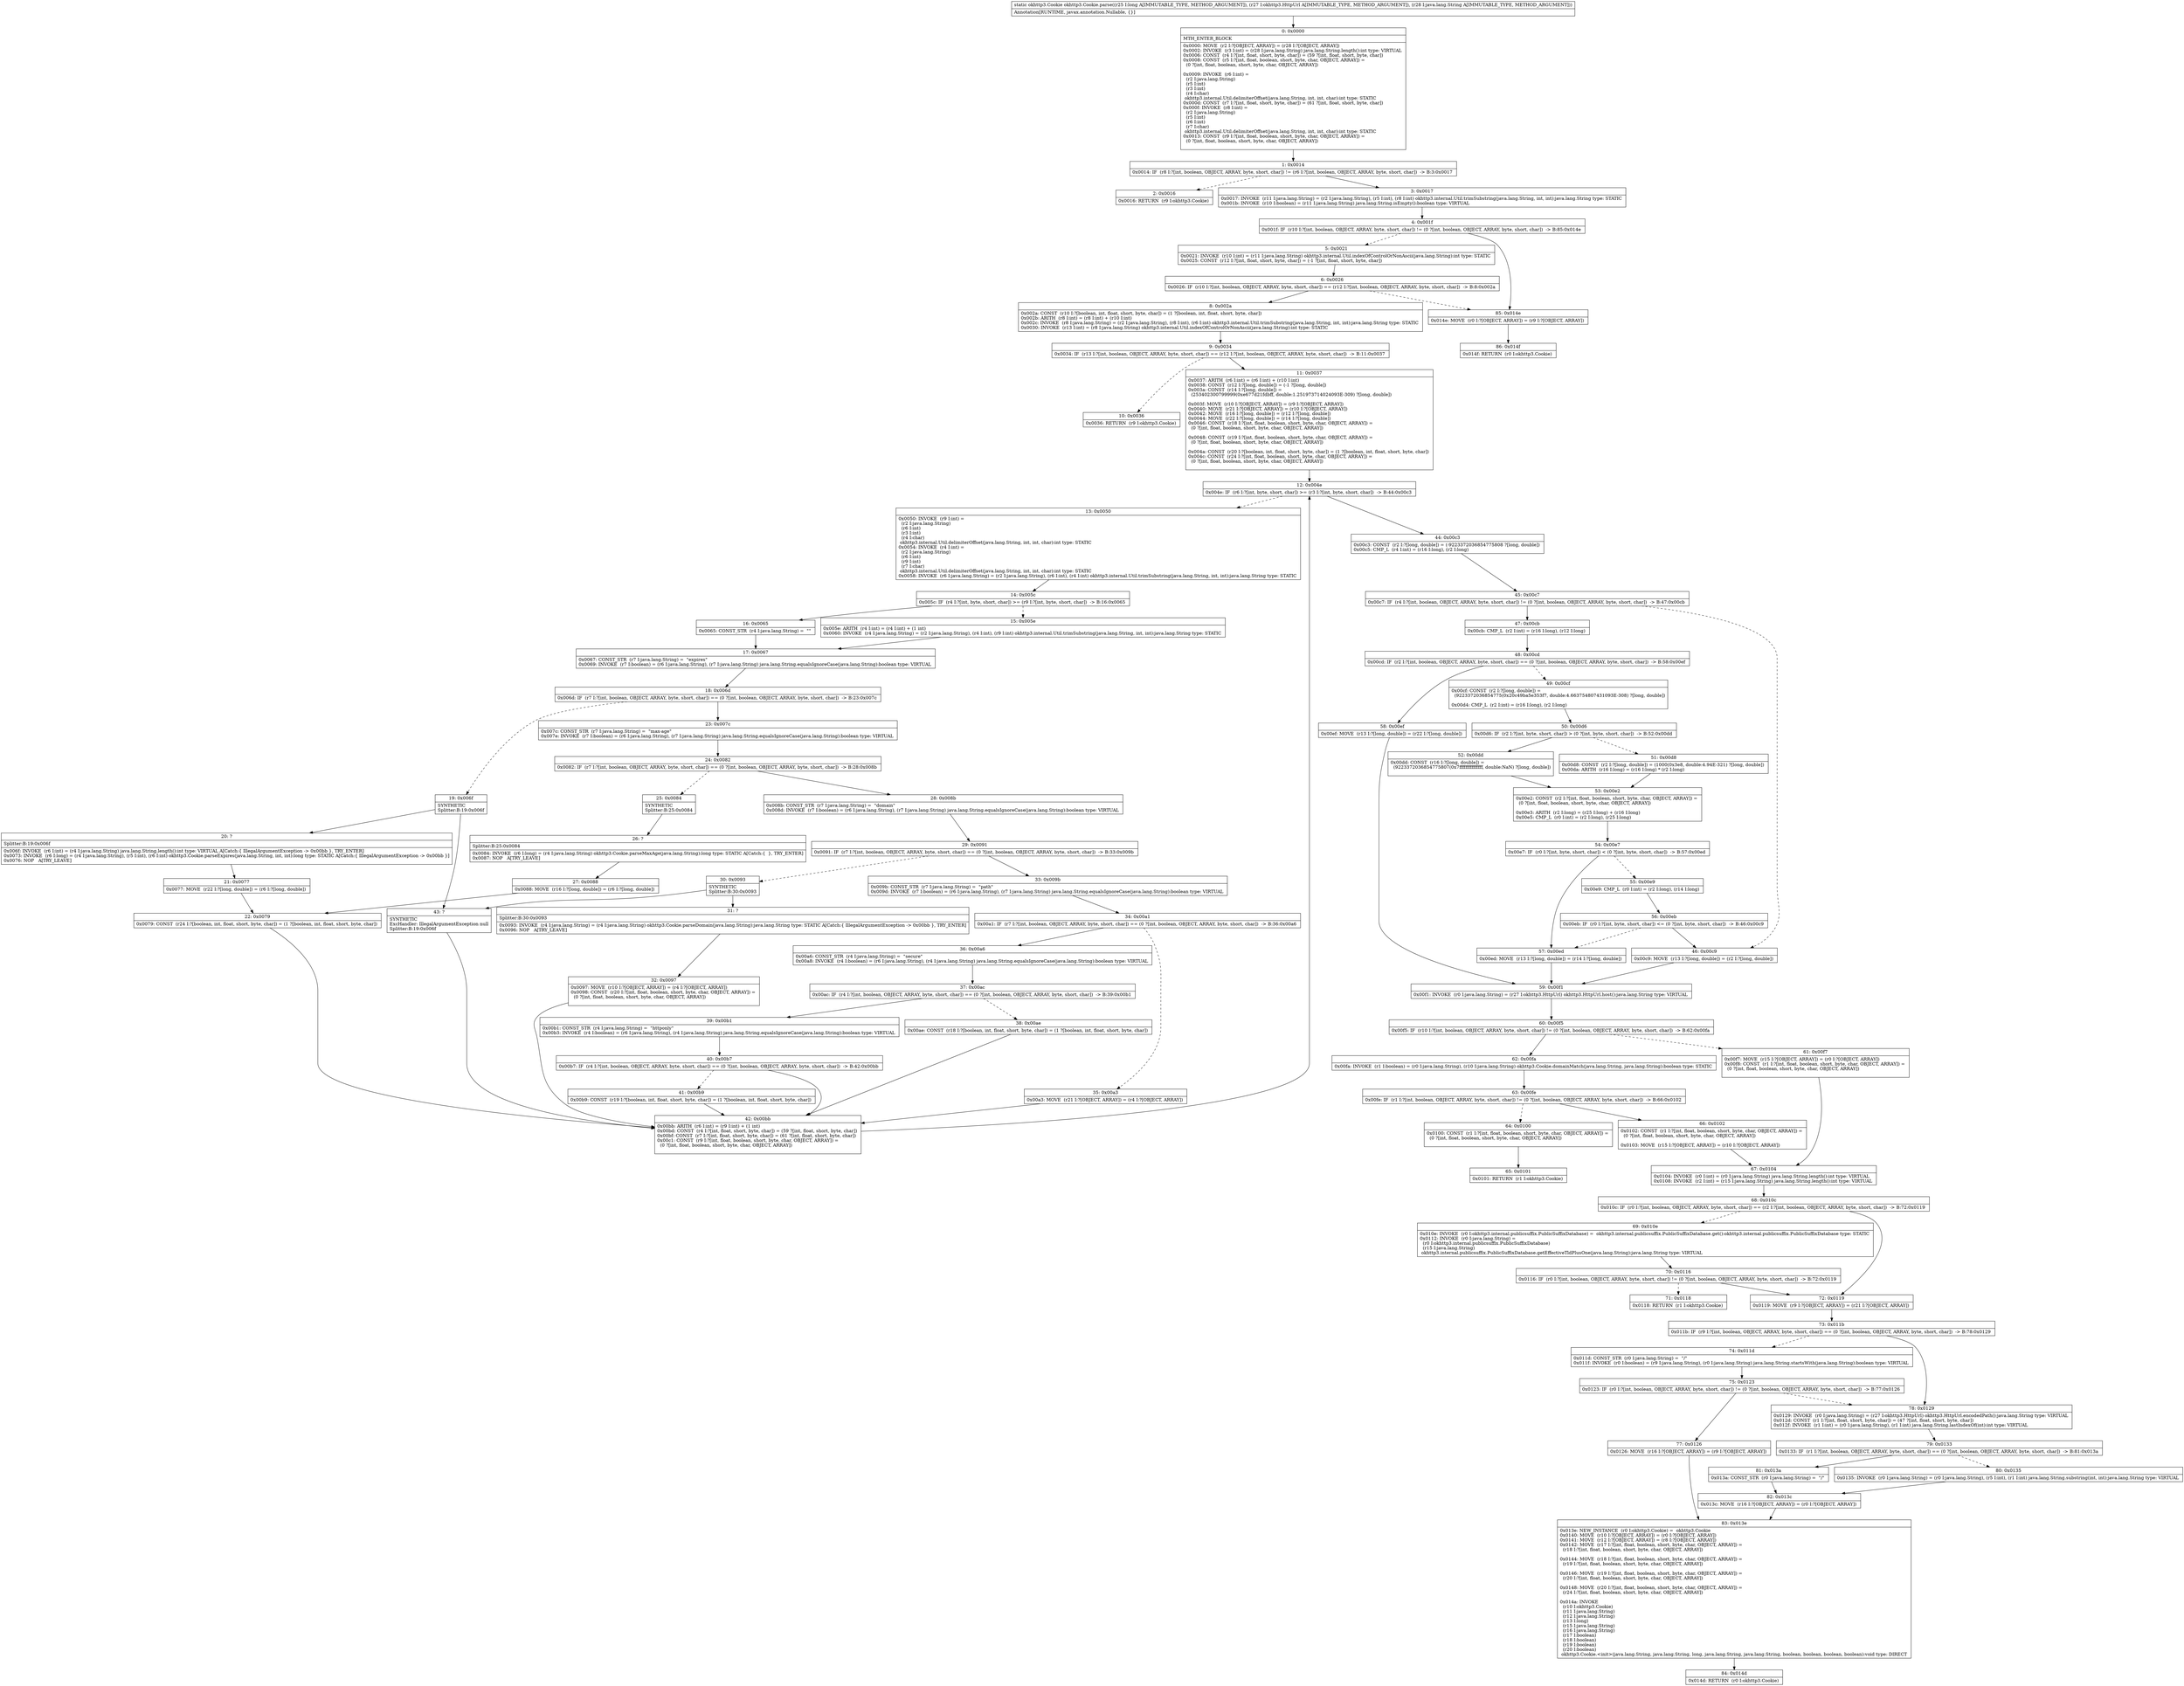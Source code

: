 digraph "CFG forokhttp3.Cookie.parse(JLokhttp3\/HttpUrl;Ljava\/lang\/String;)Lokhttp3\/Cookie;" {
Node_0 [shape=record,label="{0\:\ 0x0000|MTH_ENTER_BLOCK\l|0x0000: MOVE  (r2 I:?[OBJECT, ARRAY]) = (r28 I:?[OBJECT, ARRAY]) \l0x0002: INVOKE  (r3 I:int) = (r28 I:java.lang.String) java.lang.String.length():int type: VIRTUAL \l0x0006: CONST  (r4 I:?[int, float, short, byte, char]) = (59 ?[int, float, short, byte, char]) \l0x0008: CONST  (r5 I:?[int, float, boolean, short, byte, char, OBJECT, ARRAY]) = \l  (0 ?[int, float, boolean, short, byte, char, OBJECT, ARRAY])\l \l0x0009: INVOKE  (r6 I:int) = \l  (r2 I:java.lang.String)\l  (r5 I:int)\l  (r3 I:int)\l  (r4 I:char)\l okhttp3.internal.Util.delimiterOffset(java.lang.String, int, int, char):int type: STATIC \l0x000d: CONST  (r7 I:?[int, float, short, byte, char]) = (61 ?[int, float, short, byte, char]) \l0x000f: INVOKE  (r8 I:int) = \l  (r2 I:java.lang.String)\l  (r5 I:int)\l  (r6 I:int)\l  (r7 I:char)\l okhttp3.internal.Util.delimiterOffset(java.lang.String, int, int, char):int type: STATIC \l0x0013: CONST  (r9 I:?[int, float, boolean, short, byte, char, OBJECT, ARRAY]) = \l  (0 ?[int, float, boolean, short, byte, char, OBJECT, ARRAY])\l \l}"];
Node_1 [shape=record,label="{1\:\ 0x0014|0x0014: IF  (r8 I:?[int, boolean, OBJECT, ARRAY, byte, short, char]) != (r6 I:?[int, boolean, OBJECT, ARRAY, byte, short, char])  \-\> B:3:0x0017 \l}"];
Node_2 [shape=record,label="{2\:\ 0x0016|0x0016: RETURN  (r9 I:okhttp3.Cookie) \l}"];
Node_3 [shape=record,label="{3\:\ 0x0017|0x0017: INVOKE  (r11 I:java.lang.String) = (r2 I:java.lang.String), (r5 I:int), (r8 I:int) okhttp3.internal.Util.trimSubstring(java.lang.String, int, int):java.lang.String type: STATIC \l0x001b: INVOKE  (r10 I:boolean) = (r11 I:java.lang.String) java.lang.String.isEmpty():boolean type: VIRTUAL \l}"];
Node_4 [shape=record,label="{4\:\ 0x001f|0x001f: IF  (r10 I:?[int, boolean, OBJECT, ARRAY, byte, short, char]) != (0 ?[int, boolean, OBJECT, ARRAY, byte, short, char])  \-\> B:85:0x014e \l}"];
Node_5 [shape=record,label="{5\:\ 0x0021|0x0021: INVOKE  (r10 I:int) = (r11 I:java.lang.String) okhttp3.internal.Util.indexOfControlOrNonAscii(java.lang.String):int type: STATIC \l0x0025: CONST  (r12 I:?[int, float, short, byte, char]) = (\-1 ?[int, float, short, byte, char]) \l}"];
Node_6 [shape=record,label="{6\:\ 0x0026|0x0026: IF  (r10 I:?[int, boolean, OBJECT, ARRAY, byte, short, char]) == (r12 I:?[int, boolean, OBJECT, ARRAY, byte, short, char])  \-\> B:8:0x002a \l}"];
Node_8 [shape=record,label="{8\:\ 0x002a|0x002a: CONST  (r10 I:?[boolean, int, float, short, byte, char]) = (1 ?[boolean, int, float, short, byte, char]) \l0x002b: ARITH  (r8 I:int) = (r8 I:int) + (r10 I:int) \l0x002c: INVOKE  (r8 I:java.lang.String) = (r2 I:java.lang.String), (r8 I:int), (r6 I:int) okhttp3.internal.Util.trimSubstring(java.lang.String, int, int):java.lang.String type: STATIC \l0x0030: INVOKE  (r13 I:int) = (r8 I:java.lang.String) okhttp3.internal.Util.indexOfControlOrNonAscii(java.lang.String):int type: STATIC \l}"];
Node_9 [shape=record,label="{9\:\ 0x0034|0x0034: IF  (r13 I:?[int, boolean, OBJECT, ARRAY, byte, short, char]) == (r12 I:?[int, boolean, OBJECT, ARRAY, byte, short, char])  \-\> B:11:0x0037 \l}"];
Node_10 [shape=record,label="{10\:\ 0x0036|0x0036: RETURN  (r9 I:okhttp3.Cookie) \l}"];
Node_11 [shape=record,label="{11\:\ 0x0037|0x0037: ARITH  (r6 I:int) = (r6 I:int) + (r10 I:int) \l0x0038: CONST  (r12 I:?[long, double]) = (\-1 ?[long, double]) \l0x003a: CONST  (r14 I:?[long, double]) = \l  (253402300799999(0xe677d21fdbff, double:1.251973714024093E\-309) ?[long, double])\l \l0x003f: MOVE  (r10 I:?[OBJECT, ARRAY]) = (r9 I:?[OBJECT, ARRAY]) \l0x0040: MOVE  (r21 I:?[OBJECT, ARRAY]) = (r10 I:?[OBJECT, ARRAY]) \l0x0042: MOVE  (r16 I:?[long, double]) = (r12 I:?[long, double]) \l0x0044: MOVE  (r22 I:?[long, double]) = (r14 I:?[long, double]) \l0x0046: CONST  (r18 I:?[int, float, boolean, short, byte, char, OBJECT, ARRAY]) = \l  (0 ?[int, float, boolean, short, byte, char, OBJECT, ARRAY])\l \l0x0048: CONST  (r19 I:?[int, float, boolean, short, byte, char, OBJECT, ARRAY]) = \l  (0 ?[int, float, boolean, short, byte, char, OBJECT, ARRAY])\l \l0x004a: CONST  (r20 I:?[boolean, int, float, short, byte, char]) = (1 ?[boolean, int, float, short, byte, char]) \l0x004c: CONST  (r24 I:?[int, float, boolean, short, byte, char, OBJECT, ARRAY]) = \l  (0 ?[int, float, boolean, short, byte, char, OBJECT, ARRAY])\l \l}"];
Node_12 [shape=record,label="{12\:\ 0x004e|0x004e: IF  (r6 I:?[int, byte, short, char]) \>= (r3 I:?[int, byte, short, char])  \-\> B:44:0x00c3 \l}"];
Node_13 [shape=record,label="{13\:\ 0x0050|0x0050: INVOKE  (r9 I:int) = \l  (r2 I:java.lang.String)\l  (r6 I:int)\l  (r3 I:int)\l  (r4 I:char)\l okhttp3.internal.Util.delimiterOffset(java.lang.String, int, int, char):int type: STATIC \l0x0054: INVOKE  (r4 I:int) = \l  (r2 I:java.lang.String)\l  (r6 I:int)\l  (r9 I:int)\l  (r7 I:char)\l okhttp3.internal.Util.delimiterOffset(java.lang.String, int, int, char):int type: STATIC \l0x0058: INVOKE  (r6 I:java.lang.String) = (r2 I:java.lang.String), (r6 I:int), (r4 I:int) okhttp3.internal.Util.trimSubstring(java.lang.String, int, int):java.lang.String type: STATIC \l}"];
Node_14 [shape=record,label="{14\:\ 0x005c|0x005c: IF  (r4 I:?[int, byte, short, char]) \>= (r9 I:?[int, byte, short, char])  \-\> B:16:0x0065 \l}"];
Node_15 [shape=record,label="{15\:\ 0x005e|0x005e: ARITH  (r4 I:int) = (r4 I:int) + (1 int) \l0x0060: INVOKE  (r4 I:java.lang.String) = (r2 I:java.lang.String), (r4 I:int), (r9 I:int) okhttp3.internal.Util.trimSubstring(java.lang.String, int, int):java.lang.String type: STATIC \l}"];
Node_16 [shape=record,label="{16\:\ 0x0065|0x0065: CONST_STR  (r4 I:java.lang.String) =  \"\" \l}"];
Node_17 [shape=record,label="{17\:\ 0x0067|0x0067: CONST_STR  (r7 I:java.lang.String) =  \"expires\" \l0x0069: INVOKE  (r7 I:boolean) = (r6 I:java.lang.String), (r7 I:java.lang.String) java.lang.String.equalsIgnoreCase(java.lang.String):boolean type: VIRTUAL \l}"];
Node_18 [shape=record,label="{18\:\ 0x006d|0x006d: IF  (r7 I:?[int, boolean, OBJECT, ARRAY, byte, short, char]) == (0 ?[int, boolean, OBJECT, ARRAY, byte, short, char])  \-\> B:23:0x007c \l}"];
Node_19 [shape=record,label="{19\:\ 0x006f|SYNTHETIC\lSplitter:B:19:0x006f\l}"];
Node_20 [shape=record,label="{20\:\ ?|Splitter:B:19:0x006f\l|0x006f: INVOKE  (r6 I:int) = (r4 I:java.lang.String) java.lang.String.length():int type: VIRTUAL A[Catch:\{ IllegalArgumentException \-\> 0x00bb \}, TRY_ENTER]\l0x0073: INVOKE  (r6 I:long) = (r4 I:java.lang.String), (r5 I:int), (r6 I:int) okhttp3.Cookie.parseExpires(java.lang.String, int, int):long type: STATIC A[Catch:\{ IllegalArgumentException \-\> 0x00bb \}]\l0x0076: NOP   A[TRY_LEAVE]\l}"];
Node_21 [shape=record,label="{21\:\ 0x0077|0x0077: MOVE  (r22 I:?[long, double]) = (r6 I:?[long, double]) \l}"];
Node_22 [shape=record,label="{22\:\ 0x0079|0x0079: CONST  (r24 I:?[boolean, int, float, short, byte, char]) = (1 ?[boolean, int, float, short, byte, char]) \l}"];
Node_23 [shape=record,label="{23\:\ 0x007c|0x007c: CONST_STR  (r7 I:java.lang.String) =  \"max\-age\" \l0x007e: INVOKE  (r7 I:boolean) = (r6 I:java.lang.String), (r7 I:java.lang.String) java.lang.String.equalsIgnoreCase(java.lang.String):boolean type: VIRTUAL \l}"];
Node_24 [shape=record,label="{24\:\ 0x0082|0x0082: IF  (r7 I:?[int, boolean, OBJECT, ARRAY, byte, short, char]) == (0 ?[int, boolean, OBJECT, ARRAY, byte, short, char])  \-\> B:28:0x008b \l}"];
Node_25 [shape=record,label="{25\:\ 0x0084|SYNTHETIC\lSplitter:B:25:0x0084\l}"];
Node_26 [shape=record,label="{26\:\ ?|Splitter:B:25:0x0084\l|0x0084: INVOKE  (r6 I:long) = (r4 I:java.lang.String) okhttp3.Cookie.parseMaxAge(java.lang.String):long type: STATIC A[Catch:\{  \}, TRY_ENTER]\l0x0087: NOP   A[TRY_LEAVE]\l}"];
Node_27 [shape=record,label="{27\:\ 0x0088|0x0088: MOVE  (r16 I:?[long, double]) = (r6 I:?[long, double]) \l}"];
Node_28 [shape=record,label="{28\:\ 0x008b|0x008b: CONST_STR  (r7 I:java.lang.String) =  \"domain\" \l0x008d: INVOKE  (r7 I:boolean) = (r6 I:java.lang.String), (r7 I:java.lang.String) java.lang.String.equalsIgnoreCase(java.lang.String):boolean type: VIRTUAL \l}"];
Node_29 [shape=record,label="{29\:\ 0x0091|0x0091: IF  (r7 I:?[int, boolean, OBJECT, ARRAY, byte, short, char]) == (0 ?[int, boolean, OBJECT, ARRAY, byte, short, char])  \-\> B:33:0x009b \l}"];
Node_30 [shape=record,label="{30\:\ 0x0093|SYNTHETIC\lSplitter:B:30:0x0093\l}"];
Node_31 [shape=record,label="{31\:\ ?|Splitter:B:30:0x0093\l|0x0093: INVOKE  (r4 I:java.lang.String) = (r4 I:java.lang.String) okhttp3.Cookie.parseDomain(java.lang.String):java.lang.String type: STATIC A[Catch:\{ IllegalArgumentException \-\> 0x00bb \}, TRY_ENTER]\l0x0096: NOP   A[TRY_LEAVE]\l}"];
Node_32 [shape=record,label="{32\:\ 0x0097|0x0097: MOVE  (r10 I:?[OBJECT, ARRAY]) = (r4 I:?[OBJECT, ARRAY]) \l0x0098: CONST  (r20 I:?[int, float, boolean, short, byte, char, OBJECT, ARRAY]) = \l  (0 ?[int, float, boolean, short, byte, char, OBJECT, ARRAY])\l \l}"];
Node_33 [shape=record,label="{33\:\ 0x009b|0x009b: CONST_STR  (r7 I:java.lang.String) =  \"path\" \l0x009d: INVOKE  (r7 I:boolean) = (r6 I:java.lang.String), (r7 I:java.lang.String) java.lang.String.equalsIgnoreCase(java.lang.String):boolean type: VIRTUAL \l}"];
Node_34 [shape=record,label="{34\:\ 0x00a1|0x00a1: IF  (r7 I:?[int, boolean, OBJECT, ARRAY, byte, short, char]) == (0 ?[int, boolean, OBJECT, ARRAY, byte, short, char])  \-\> B:36:0x00a6 \l}"];
Node_35 [shape=record,label="{35\:\ 0x00a3|0x00a3: MOVE  (r21 I:?[OBJECT, ARRAY]) = (r4 I:?[OBJECT, ARRAY]) \l}"];
Node_36 [shape=record,label="{36\:\ 0x00a6|0x00a6: CONST_STR  (r4 I:java.lang.String) =  \"secure\" \l0x00a8: INVOKE  (r4 I:boolean) = (r6 I:java.lang.String), (r4 I:java.lang.String) java.lang.String.equalsIgnoreCase(java.lang.String):boolean type: VIRTUAL \l}"];
Node_37 [shape=record,label="{37\:\ 0x00ac|0x00ac: IF  (r4 I:?[int, boolean, OBJECT, ARRAY, byte, short, char]) == (0 ?[int, boolean, OBJECT, ARRAY, byte, short, char])  \-\> B:39:0x00b1 \l}"];
Node_38 [shape=record,label="{38\:\ 0x00ae|0x00ae: CONST  (r18 I:?[boolean, int, float, short, byte, char]) = (1 ?[boolean, int, float, short, byte, char]) \l}"];
Node_39 [shape=record,label="{39\:\ 0x00b1|0x00b1: CONST_STR  (r4 I:java.lang.String) =  \"httponly\" \l0x00b3: INVOKE  (r4 I:boolean) = (r6 I:java.lang.String), (r4 I:java.lang.String) java.lang.String.equalsIgnoreCase(java.lang.String):boolean type: VIRTUAL \l}"];
Node_40 [shape=record,label="{40\:\ 0x00b7|0x00b7: IF  (r4 I:?[int, boolean, OBJECT, ARRAY, byte, short, char]) == (0 ?[int, boolean, OBJECT, ARRAY, byte, short, char])  \-\> B:42:0x00bb \l}"];
Node_41 [shape=record,label="{41\:\ 0x00b9|0x00b9: CONST  (r19 I:?[boolean, int, float, short, byte, char]) = (1 ?[boolean, int, float, short, byte, char]) \l}"];
Node_42 [shape=record,label="{42\:\ 0x00bb|0x00bb: ARITH  (r6 I:int) = (r9 I:int) + (1 int) \l0x00bd: CONST  (r4 I:?[int, float, short, byte, char]) = (59 ?[int, float, short, byte, char]) \l0x00bf: CONST  (r7 I:?[int, float, short, byte, char]) = (61 ?[int, float, short, byte, char]) \l0x00c1: CONST  (r9 I:?[int, float, boolean, short, byte, char, OBJECT, ARRAY]) = \l  (0 ?[int, float, boolean, short, byte, char, OBJECT, ARRAY])\l \l}"];
Node_43 [shape=record,label="{43\:\ ?|SYNTHETIC\lExcHandler: IllegalArgumentException null\lSplitter:B:19:0x006f\l}"];
Node_44 [shape=record,label="{44\:\ 0x00c3|0x00c3: CONST  (r2 I:?[long, double]) = (\-9223372036854775808 ?[long, double]) \l0x00c5: CMP_L  (r4 I:int) = (r16 I:long), (r2 I:long) \l}"];
Node_45 [shape=record,label="{45\:\ 0x00c7|0x00c7: IF  (r4 I:?[int, boolean, OBJECT, ARRAY, byte, short, char]) != (0 ?[int, boolean, OBJECT, ARRAY, byte, short, char])  \-\> B:47:0x00cb \l}"];
Node_46 [shape=record,label="{46\:\ 0x00c9|0x00c9: MOVE  (r13 I:?[long, double]) = (r2 I:?[long, double]) \l}"];
Node_47 [shape=record,label="{47\:\ 0x00cb|0x00cb: CMP_L  (r2 I:int) = (r16 I:long), (r12 I:long) \l}"];
Node_48 [shape=record,label="{48\:\ 0x00cd|0x00cd: IF  (r2 I:?[int, boolean, OBJECT, ARRAY, byte, short, char]) == (0 ?[int, boolean, OBJECT, ARRAY, byte, short, char])  \-\> B:58:0x00ef \l}"];
Node_49 [shape=record,label="{49\:\ 0x00cf|0x00cf: CONST  (r2 I:?[long, double]) = \l  (9223372036854775(0x20c49ba5e353f7, double:4.663754807431093E\-308) ?[long, double])\l \l0x00d4: CMP_L  (r2 I:int) = (r16 I:long), (r2 I:long) \l}"];
Node_50 [shape=record,label="{50\:\ 0x00d6|0x00d6: IF  (r2 I:?[int, byte, short, char]) \> (0 ?[int, byte, short, char])  \-\> B:52:0x00dd \l}"];
Node_51 [shape=record,label="{51\:\ 0x00d8|0x00d8: CONST  (r2 I:?[long, double]) = (1000(0x3e8, double:4.94E\-321) ?[long, double]) \l0x00da: ARITH  (r16 I:long) = (r16 I:long) * (r2 I:long) \l}"];
Node_52 [shape=record,label="{52\:\ 0x00dd|0x00dd: CONST  (r16 I:?[long, double]) = \l  (9223372036854775807(0x7fffffffffffffff, double:NaN) ?[long, double])\l \l}"];
Node_53 [shape=record,label="{53\:\ 0x00e2|0x00e2: CONST  (r2 I:?[int, float, boolean, short, byte, char, OBJECT, ARRAY]) = \l  (0 ?[int, float, boolean, short, byte, char, OBJECT, ARRAY])\l \l0x00e3: ARITH  (r2 I:long) = (r25 I:long) + (r16 I:long) \l0x00e5: CMP_L  (r0 I:int) = (r2 I:long), (r25 I:long) \l}"];
Node_54 [shape=record,label="{54\:\ 0x00e7|0x00e7: IF  (r0 I:?[int, byte, short, char]) \< (0 ?[int, byte, short, char])  \-\> B:57:0x00ed \l}"];
Node_55 [shape=record,label="{55\:\ 0x00e9|0x00e9: CMP_L  (r0 I:int) = (r2 I:long), (r14 I:long) \l}"];
Node_56 [shape=record,label="{56\:\ 0x00eb|0x00eb: IF  (r0 I:?[int, byte, short, char]) \<= (0 ?[int, byte, short, char])  \-\> B:46:0x00c9 \l}"];
Node_57 [shape=record,label="{57\:\ 0x00ed|0x00ed: MOVE  (r13 I:?[long, double]) = (r14 I:?[long, double]) \l}"];
Node_58 [shape=record,label="{58\:\ 0x00ef|0x00ef: MOVE  (r13 I:?[long, double]) = (r22 I:?[long, double]) \l}"];
Node_59 [shape=record,label="{59\:\ 0x00f1|0x00f1: INVOKE  (r0 I:java.lang.String) = (r27 I:okhttp3.HttpUrl) okhttp3.HttpUrl.host():java.lang.String type: VIRTUAL \l}"];
Node_60 [shape=record,label="{60\:\ 0x00f5|0x00f5: IF  (r10 I:?[int, boolean, OBJECT, ARRAY, byte, short, char]) != (0 ?[int, boolean, OBJECT, ARRAY, byte, short, char])  \-\> B:62:0x00fa \l}"];
Node_61 [shape=record,label="{61\:\ 0x00f7|0x00f7: MOVE  (r15 I:?[OBJECT, ARRAY]) = (r0 I:?[OBJECT, ARRAY]) \l0x00f8: CONST  (r1 I:?[int, float, boolean, short, byte, char, OBJECT, ARRAY]) = \l  (0 ?[int, float, boolean, short, byte, char, OBJECT, ARRAY])\l \l}"];
Node_62 [shape=record,label="{62\:\ 0x00fa|0x00fa: INVOKE  (r1 I:boolean) = (r0 I:java.lang.String), (r10 I:java.lang.String) okhttp3.Cookie.domainMatch(java.lang.String, java.lang.String):boolean type: STATIC \l}"];
Node_63 [shape=record,label="{63\:\ 0x00fe|0x00fe: IF  (r1 I:?[int, boolean, OBJECT, ARRAY, byte, short, char]) != (0 ?[int, boolean, OBJECT, ARRAY, byte, short, char])  \-\> B:66:0x0102 \l}"];
Node_64 [shape=record,label="{64\:\ 0x0100|0x0100: CONST  (r1 I:?[int, float, boolean, short, byte, char, OBJECT, ARRAY]) = \l  (0 ?[int, float, boolean, short, byte, char, OBJECT, ARRAY])\l \l}"];
Node_65 [shape=record,label="{65\:\ 0x0101|0x0101: RETURN  (r1 I:okhttp3.Cookie) \l}"];
Node_66 [shape=record,label="{66\:\ 0x0102|0x0102: CONST  (r1 I:?[int, float, boolean, short, byte, char, OBJECT, ARRAY]) = \l  (0 ?[int, float, boolean, short, byte, char, OBJECT, ARRAY])\l \l0x0103: MOVE  (r15 I:?[OBJECT, ARRAY]) = (r10 I:?[OBJECT, ARRAY]) \l}"];
Node_67 [shape=record,label="{67\:\ 0x0104|0x0104: INVOKE  (r0 I:int) = (r0 I:java.lang.String) java.lang.String.length():int type: VIRTUAL \l0x0108: INVOKE  (r2 I:int) = (r15 I:java.lang.String) java.lang.String.length():int type: VIRTUAL \l}"];
Node_68 [shape=record,label="{68\:\ 0x010c|0x010c: IF  (r0 I:?[int, boolean, OBJECT, ARRAY, byte, short, char]) == (r2 I:?[int, boolean, OBJECT, ARRAY, byte, short, char])  \-\> B:72:0x0119 \l}"];
Node_69 [shape=record,label="{69\:\ 0x010e|0x010e: INVOKE  (r0 I:okhttp3.internal.publicsuffix.PublicSuffixDatabase) =  okhttp3.internal.publicsuffix.PublicSuffixDatabase.get():okhttp3.internal.publicsuffix.PublicSuffixDatabase type: STATIC \l0x0112: INVOKE  (r0 I:java.lang.String) = \l  (r0 I:okhttp3.internal.publicsuffix.PublicSuffixDatabase)\l  (r15 I:java.lang.String)\l okhttp3.internal.publicsuffix.PublicSuffixDatabase.getEffectiveTldPlusOne(java.lang.String):java.lang.String type: VIRTUAL \l}"];
Node_70 [shape=record,label="{70\:\ 0x0116|0x0116: IF  (r0 I:?[int, boolean, OBJECT, ARRAY, byte, short, char]) != (0 ?[int, boolean, OBJECT, ARRAY, byte, short, char])  \-\> B:72:0x0119 \l}"];
Node_71 [shape=record,label="{71\:\ 0x0118|0x0118: RETURN  (r1 I:okhttp3.Cookie) \l}"];
Node_72 [shape=record,label="{72\:\ 0x0119|0x0119: MOVE  (r9 I:?[OBJECT, ARRAY]) = (r21 I:?[OBJECT, ARRAY]) \l}"];
Node_73 [shape=record,label="{73\:\ 0x011b|0x011b: IF  (r9 I:?[int, boolean, OBJECT, ARRAY, byte, short, char]) == (0 ?[int, boolean, OBJECT, ARRAY, byte, short, char])  \-\> B:78:0x0129 \l}"];
Node_74 [shape=record,label="{74\:\ 0x011d|0x011d: CONST_STR  (r0 I:java.lang.String) =  \"\/\" \l0x011f: INVOKE  (r0 I:boolean) = (r9 I:java.lang.String), (r0 I:java.lang.String) java.lang.String.startsWith(java.lang.String):boolean type: VIRTUAL \l}"];
Node_75 [shape=record,label="{75\:\ 0x0123|0x0123: IF  (r0 I:?[int, boolean, OBJECT, ARRAY, byte, short, char]) != (0 ?[int, boolean, OBJECT, ARRAY, byte, short, char])  \-\> B:77:0x0126 \l}"];
Node_77 [shape=record,label="{77\:\ 0x0126|0x0126: MOVE  (r16 I:?[OBJECT, ARRAY]) = (r9 I:?[OBJECT, ARRAY]) \l}"];
Node_78 [shape=record,label="{78\:\ 0x0129|0x0129: INVOKE  (r0 I:java.lang.String) = (r27 I:okhttp3.HttpUrl) okhttp3.HttpUrl.encodedPath():java.lang.String type: VIRTUAL \l0x012d: CONST  (r1 I:?[int, float, short, byte, char]) = (47 ?[int, float, short, byte, char]) \l0x012f: INVOKE  (r1 I:int) = (r0 I:java.lang.String), (r1 I:int) java.lang.String.lastIndexOf(int):int type: VIRTUAL \l}"];
Node_79 [shape=record,label="{79\:\ 0x0133|0x0133: IF  (r1 I:?[int, boolean, OBJECT, ARRAY, byte, short, char]) == (0 ?[int, boolean, OBJECT, ARRAY, byte, short, char])  \-\> B:81:0x013a \l}"];
Node_80 [shape=record,label="{80\:\ 0x0135|0x0135: INVOKE  (r0 I:java.lang.String) = (r0 I:java.lang.String), (r5 I:int), (r1 I:int) java.lang.String.substring(int, int):java.lang.String type: VIRTUAL \l}"];
Node_81 [shape=record,label="{81\:\ 0x013a|0x013a: CONST_STR  (r0 I:java.lang.String) =  \"\/\" \l}"];
Node_82 [shape=record,label="{82\:\ 0x013c|0x013c: MOVE  (r16 I:?[OBJECT, ARRAY]) = (r0 I:?[OBJECT, ARRAY]) \l}"];
Node_83 [shape=record,label="{83\:\ 0x013e|0x013e: NEW_INSTANCE  (r0 I:okhttp3.Cookie) =  okhttp3.Cookie \l0x0140: MOVE  (r10 I:?[OBJECT, ARRAY]) = (r0 I:?[OBJECT, ARRAY]) \l0x0141: MOVE  (r12 I:?[OBJECT, ARRAY]) = (r8 I:?[OBJECT, ARRAY]) \l0x0142: MOVE  (r17 I:?[int, float, boolean, short, byte, char, OBJECT, ARRAY]) = \l  (r18 I:?[int, float, boolean, short, byte, char, OBJECT, ARRAY])\l \l0x0144: MOVE  (r18 I:?[int, float, boolean, short, byte, char, OBJECT, ARRAY]) = \l  (r19 I:?[int, float, boolean, short, byte, char, OBJECT, ARRAY])\l \l0x0146: MOVE  (r19 I:?[int, float, boolean, short, byte, char, OBJECT, ARRAY]) = \l  (r20 I:?[int, float, boolean, short, byte, char, OBJECT, ARRAY])\l \l0x0148: MOVE  (r20 I:?[int, float, boolean, short, byte, char, OBJECT, ARRAY]) = \l  (r24 I:?[int, float, boolean, short, byte, char, OBJECT, ARRAY])\l \l0x014a: INVOKE  \l  (r10 I:okhttp3.Cookie)\l  (r11 I:java.lang.String)\l  (r12 I:java.lang.String)\l  (r13 I:long)\l  (r15 I:java.lang.String)\l  (r16 I:java.lang.String)\l  (r17 I:boolean)\l  (r18 I:boolean)\l  (r19 I:boolean)\l  (r20 I:boolean)\l okhttp3.Cookie.\<init\>(java.lang.String, java.lang.String, long, java.lang.String, java.lang.String, boolean, boolean, boolean, boolean):void type: DIRECT \l}"];
Node_84 [shape=record,label="{84\:\ 0x014d|0x014d: RETURN  (r0 I:okhttp3.Cookie) \l}"];
Node_85 [shape=record,label="{85\:\ 0x014e|0x014e: MOVE  (r0 I:?[OBJECT, ARRAY]) = (r9 I:?[OBJECT, ARRAY]) \l}"];
Node_86 [shape=record,label="{86\:\ 0x014f|0x014f: RETURN  (r0 I:okhttp3.Cookie) \l}"];
MethodNode[shape=record,label="{static okhttp3.Cookie okhttp3.Cookie.parse((r25 I:long A[IMMUTABLE_TYPE, METHOD_ARGUMENT]), (r27 I:okhttp3.HttpUrl A[IMMUTABLE_TYPE, METHOD_ARGUMENT]), (r28 I:java.lang.String A[IMMUTABLE_TYPE, METHOD_ARGUMENT]))  | Annotation[RUNTIME, javax.annotation.Nullable, \{\}]\l}"];
MethodNode -> Node_0;
Node_0 -> Node_1;
Node_1 -> Node_2[style=dashed];
Node_1 -> Node_3;
Node_3 -> Node_4;
Node_4 -> Node_5[style=dashed];
Node_4 -> Node_85;
Node_5 -> Node_6;
Node_6 -> Node_8;
Node_6 -> Node_85[style=dashed];
Node_8 -> Node_9;
Node_9 -> Node_10[style=dashed];
Node_9 -> Node_11;
Node_11 -> Node_12;
Node_12 -> Node_13[style=dashed];
Node_12 -> Node_44;
Node_13 -> Node_14;
Node_14 -> Node_15[style=dashed];
Node_14 -> Node_16;
Node_15 -> Node_17;
Node_16 -> Node_17;
Node_17 -> Node_18;
Node_18 -> Node_19[style=dashed];
Node_18 -> Node_23;
Node_19 -> Node_20;
Node_19 -> Node_43;
Node_20 -> Node_21;
Node_21 -> Node_22;
Node_22 -> Node_42;
Node_23 -> Node_24;
Node_24 -> Node_25[style=dashed];
Node_24 -> Node_28;
Node_25 -> Node_26;
Node_26 -> Node_27;
Node_27 -> Node_22;
Node_28 -> Node_29;
Node_29 -> Node_30[style=dashed];
Node_29 -> Node_33;
Node_30 -> Node_31;
Node_30 -> Node_43;
Node_31 -> Node_32;
Node_32 -> Node_42;
Node_33 -> Node_34;
Node_34 -> Node_35[style=dashed];
Node_34 -> Node_36;
Node_35 -> Node_42;
Node_36 -> Node_37;
Node_37 -> Node_38[style=dashed];
Node_37 -> Node_39;
Node_38 -> Node_42;
Node_39 -> Node_40;
Node_40 -> Node_41[style=dashed];
Node_40 -> Node_42;
Node_41 -> Node_42;
Node_42 -> Node_12;
Node_43 -> Node_42;
Node_44 -> Node_45;
Node_45 -> Node_46[style=dashed];
Node_45 -> Node_47;
Node_46 -> Node_59;
Node_47 -> Node_48;
Node_48 -> Node_49[style=dashed];
Node_48 -> Node_58;
Node_49 -> Node_50;
Node_50 -> Node_51[style=dashed];
Node_50 -> Node_52;
Node_51 -> Node_53;
Node_52 -> Node_53;
Node_53 -> Node_54;
Node_54 -> Node_55[style=dashed];
Node_54 -> Node_57;
Node_55 -> Node_56;
Node_56 -> Node_46;
Node_56 -> Node_57[style=dashed];
Node_57 -> Node_59;
Node_58 -> Node_59;
Node_59 -> Node_60;
Node_60 -> Node_61[style=dashed];
Node_60 -> Node_62;
Node_61 -> Node_67;
Node_62 -> Node_63;
Node_63 -> Node_64[style=dashed];
Node_63 -> Node_66;
Node_64 -> Node_65;
Node_66 -> Node_67;
Node_67 -> Node_68;
Node_68 -> Node_69[style=dashed];
Node_68 -> Node_72;
Node_69 -> Node_70;
Node_70 -> Node_71[style=dashed];
Node_70 -> Node_72;
Node_72 -> Node_73;
Node_73 -> Node_74[style=dashed];
Node_73 -> Node_78;
Node_74 -> Node_75;
Node_75 -> Node_77;
Node_75 -> Node_78[style=dashed];
Node_77 -> Node_83;
Node_78 -> Node_79;
Node_79 -> Node_80[style=dashed];
Node_79 -> Node_81;
Node_80 -> Node_82;
Node_81 -> Node_82;
Node_82 -> Node_83;
Node_83 -> Node_84;
Node_85 -> Node_86;
}

